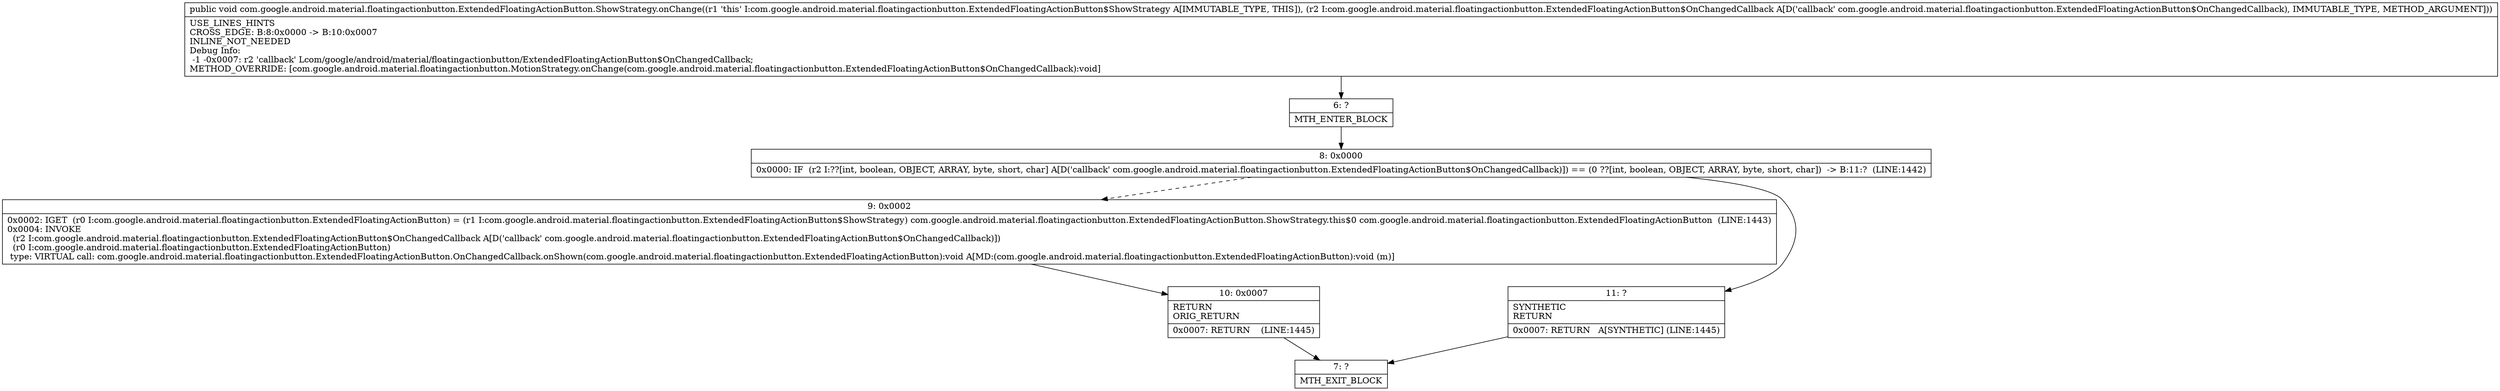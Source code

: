 digraph "CFG forcom.google.android.material.floatingactionbutton.ExtendedFloatingActionButton.ShowStrategy.onChange(Lcom\/google\/android\/material\/floatingactionbutton\/ExtendedFloatingActionButton$OnChangedCallback;)V" {
Node_6 [shape=record,label="{6\:\ ?|MTH_ENTER_BLOCK\l}"];
Node_8 [shape=record,label="{8\:\ 0x0000|0x0000: IF  (r2 I:??[int, boolean, OBJECT, ARRAY, byte, short, char] A[D('callback' com.google.android.material.floatingactionbutton.ExtendedFloatingActionButton$OnChangedCallback)]) == (0 ??[int, boolean, OBJECT, ARRAY, byte, short, char])  \-\> B:11:?  (LINE:1442)\l}"];
Node_9 [shape=record,label="{9\:\ 0x0002|0x0002: IGET  (r0 I:com.google.android.material.floatingactionbutton.ExtendedFloatingActionButton) = (r1 I:com.google.android.material.floatingactionbutton.ExtendedFloatingActionButton$ShowStrategy) com.google.android.material.floatingactionbutton.ExtendedFloatingActionButton.ShowStrategy.this$0 com.google.android.material.floatingactionbutton.ExtendedFloatingActionButton  (LINE:1443)\l0x0004: INVOKE  \l  (r2 I:com.google.android.material.floatingactionbutton.ExtendedFloatingActionButton$OnChangedCallback A[D('callback' com.google.android.material.floatingactionbutton.ExtendedFloatingActionButton$OnChangedCallback)])\l  (r0 I:com.google.android.material.floatingactionbutton.ExtendedFloatingActionButton)\l type: VIRTUAL call: com.google.android.material.floatingactionbutton.ExtendedFloatingActionButton.OnChangedCallback.onShown(com.google.android.material.floatingactionbutton.ExtendedFloatingActionButton):void A[MD:(com.google.android.material.floatingactionbutton.ExtendedFloatingActionButton):void (m)]\l}"];
Node_10 [shape=record,label="{10\:\ 0x0007|RETURN\lORIG_RETURN\l|0x0007: RETURN    (LINE:1445)\l}"];
Node_7 [shape=record,label="{7\:\ ?|MTH_EXIT_BLOCK\l}"];
Node_11 [shape=record,label="{11\:\ ?|SYNTHETIC\lRETURN\l|0x0007: RETURN   A[SYNTHETIC] (LINE:1445)\l}"];
MethodNode[shape=record,label="{public void com.google.android.material.floatingactionbutton.ExtendedFloatingActionButton.ShowStrategy.onChange((r1 'this' I:com.google.android.material.floatingactionbutton.ExtendedFloatingActionButton$ShowStrategy A[IMMUTABLE_TYPE, THIS]), (r2 I:com.google.android.material.floatingactionbutton.ExtendedFloatingActionButton$OnChangedCallback A[D('callback' com.google.android.material.floatingactionbutton.ExtendedFloatingActionButton$OnChangedCallback), IMMUTABLE_TYPE, METHOD_ARGUMENT]))  | USE_LINES_HINTS\lCROSS_EDGE: B:8:0x0000 \-\> B:10:0x0007\lINLINE_NOT_NEEDED\lDebug Info:\l  \-1 \-0x0007: r2 'callback' Lcom\/google\/android\/material\/floatingactionbutton\/ExtendedFloatingActionButton$OnChangedCallback;\lMETHOD_OVERRIDE: [com.google.android.material.floatingactionbutton.MotionStrategy.onChange(com.google.android.material.floatingactionbutton.ExtendedFloatingActionButton$OnChangedCallback):void]\l}"];
MethodNode -> Node_6;Node_6 -> Node_8;
Node_8 -> Node_9[style=dashed];
Node_8 -> Node_11;
Node_9 -> Node_10;
Node_10 -> Node_7;
Node_11 -> Node_7;
}

